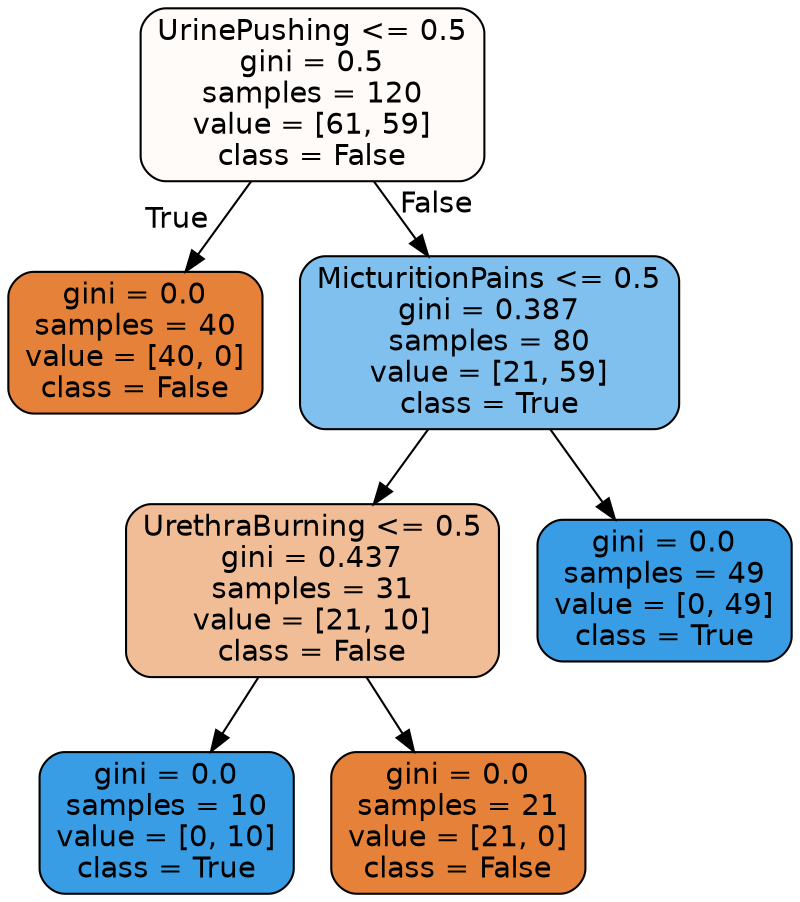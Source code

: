 digraph Tree {
node [shape=box, style="filled, rounded", color="black", fontname="helvetica"] ;
edge [fontname="helvetica"] ;
0 [label="UrinePushing <= 0.5\ngini = 0.5\nsamples = 120\nvalue = [61, 59]\nclass = False", fillcolor="#fefbf9"] ;
1 [label="gini = 0.0\nsamples = 40\nvalue = [40, 0]\nclass = False", fillcolor="#e58139"] ;
0 -> 1 [labeldistance=2.5, labelangle=45, headlabel="True"] ;
2 [label="MicturitionPains <= 0.5\ngini = 0.387\nsamples = 80\nvalue = [21, 59]\nclass = True", fillcolor="#7fc0ee"] ;
0 -> 2 [labeldistance=2.5, labelangle=-45, headlabel="False"] ;
3 [label="UrethraBurning <= 0.5\ngini = 0.437\nsamples = 31\nvalue = [21, 10]\nclass = False", fillcolor="#f1bd97"] ;
2 -> 3 ;
4 [label="gini = 0.0\nsamples = 10\nvalue = [0, 10]\nclass = True", fillcolor="#399de5"] ;
3 -> 4 ;
5 [label="gini = 0.0\nsamples = 21\nvalue = [21, 0]\nclass = False", fillcolor="#e58139"] ;
3 -> 5 ;
6 [label="gini = 0.0\nsamples = 49\nvalue = [0, 49]\nclass = True", fillcolor="#399de5"] ;
2 -> 6 ;
}